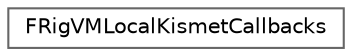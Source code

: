 digraph "Graphical Class Hierarchy"
{
 // INTERACTIVE_SVG=YES
 // LATEX_PDF_SIZE
  bgcolor="transparent";
  edge [fontname=Helvetica,fontsize=10,labelfontname=Helvetica,labelfontsize=10];
  node [fontname=Helvetica,fontsize=10,shape=box,height=0.2,width=0.4];
  rankdir="LR";
  Node0 [id="Node000000",label="FRigVMLocalKismetCallbacks",height=0.2,width=0.4,color="grey40", fillcolor="white", style="filled",URL="$d0/d49/structFRigVMLocalKismetCallbacks.html",tooltip=" "];
}
